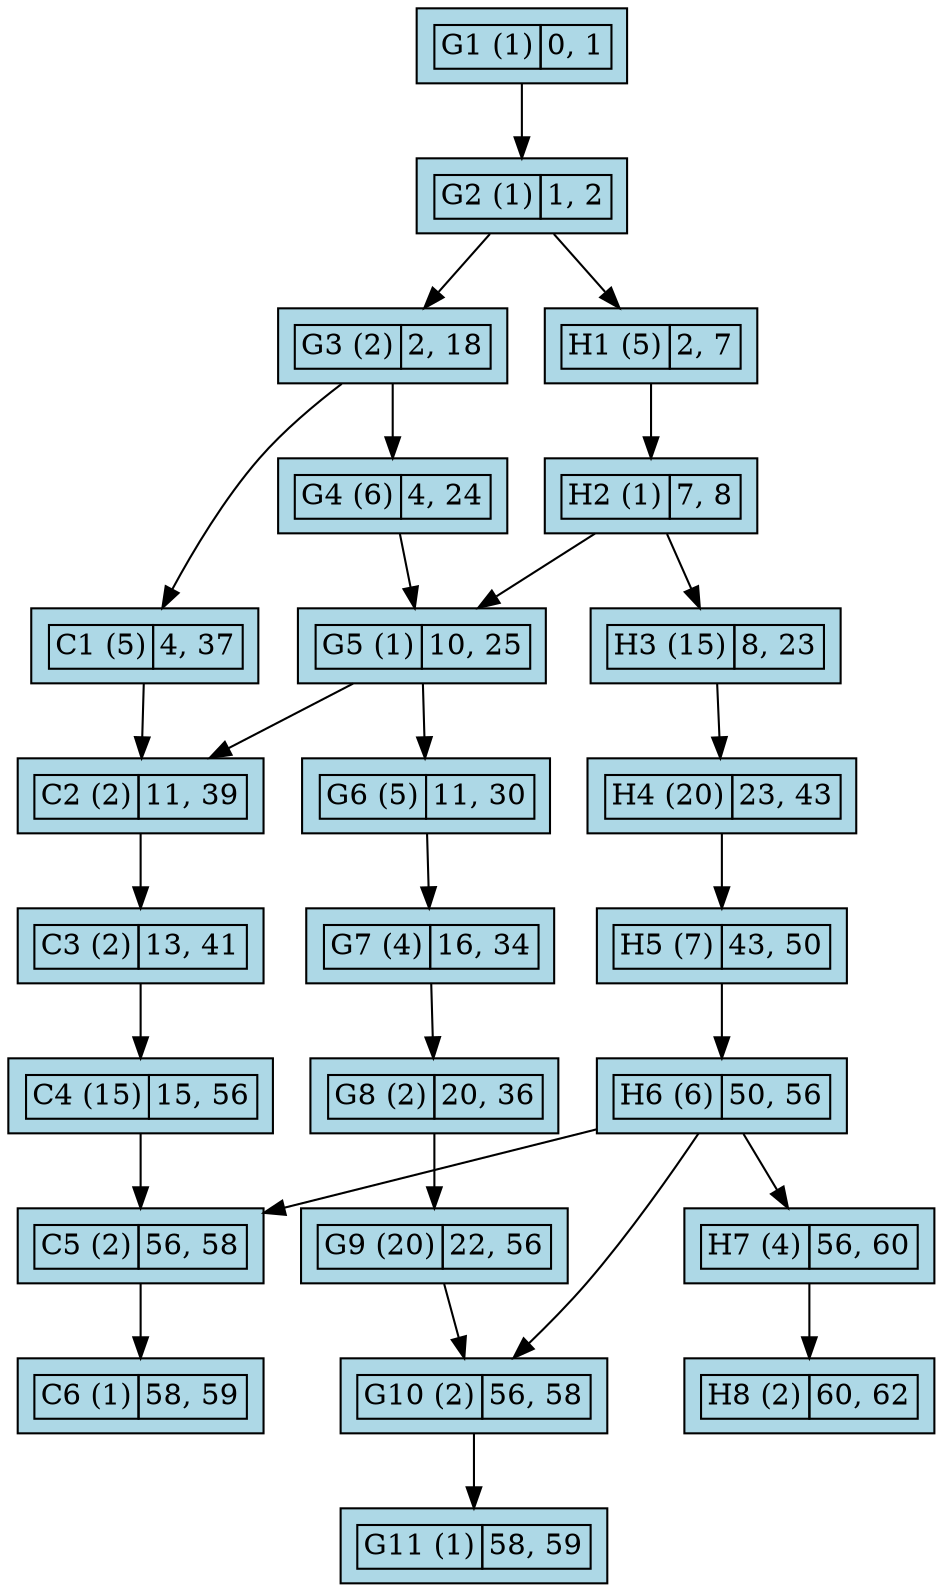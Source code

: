 digraph G {
  G1 [shape=rect, style=filled, fillcolor=lightblue, label=<<table border="0" cellborder="1" cellspacing="0"><tr><td>G1 (1)</td><td>0, 1</td></tr></table>>];
  G2 [shape=rect, style=filled, fillcolor=lightblue, label=<<table border="0" cellborder="1" cellspacing="0"><tr><td>G2 (1)</td><td>1, 2</td></tr></table>>];
  G3 [shape=rect, style=filled, fillcolor=lightblue, label=<<table border="0" cellborder="1" cellspacing="0"><tr><td>G3 (2)</td><td>2, 18</td></tr></table>>];
  G4 [shape=rect, style=filled, fillcolor=lightblue, label=<<table border="0" cellborder="1" cellspacing="0"><tr><td>G4 (6)</td><td>4, 24</td></tr></table>>];
  G5 [shape=rect, style=filled, fillcolor=lightblue, label=<<table border="0" cellborder="1" cellspacing="0"><tr><td>G5 (1)</td><td>10, 25</td></tr></table>>];
  G6 [shape=rect, style=filled, fillcolor=lightblue, label=<<table border="0" cellborder="1" cellspacing="0"><tr><td>G6 (5)</td><td>11, 30</td></tr></table>>];
  G7 [shape=rect, style=filled, fillcolor=lightblue, label=<<table border="0" cellborder="1" cellspacing="0"><tr><td>G7 (4)</td><td>16, 34</td></tr></table>>];
  G8 [shape=rect, style=filled, fillcolor=lightblue, label=<<table border="0" cellborder="1" cellspacing="0"><tr><td>G8 (2)</td><td>20, 36</td></tr></table>>];
  G9 [shape=rect, style=filled, fillcolor=lightblue, label=<<table border="0" cellborder="1" cellspacing="0"><tr><td>G9 (20)</td><td>22, 56</td></tr></table>>];
  G10 [shape=rect, style=filled, fillcolor=lightblue, label=<<table border="0" cellborder="1" cellspacing="0"><tr><td>G10 (2)</td><td>56, 58</td></tr></table>>];
  G11 [shape=rect, style=filled, fillcolor=lightblue, label=<<table border="0" cellborder="1" cellspacing="0"><tr><td>G11 (1)</td><td>58, 59</td></tr></table>>];
  H1 [shape=rect, style=filled, fillcolor=lightblue, label=<<table border="0" cellborder="1" cellspacing="0"><tr><td>H1 (5)</td><td>2, 7</td></tr></table>>];
  H2 [shape=rect, style=filled, fillcolor=lightblue, label=<<table border="0" cellborder="1" cellspacing="0"><tr><td>H2 (1)</td><td>7, 8</td></tr></table>>];
  H3 [shape=rect, style=filled, fillcolor=lightblue, label=<<table border="0" cellborder="1" cellspacing="0"><tr><td>H3 (15)</td><td>8, 23</td></tr></table>>];
  H4 [shape=rect, style=filled, fillcolor=lightblue, label=<<table border="0" cellborder="1" cellspacing="0"><tr><td>H4 (20)</td><td>23, 43</td></tr></table>>];
  H5 [shape=rect, style=filled, fillcolor=lightblue, label=<<table border="0" cellborder="1" cellspacing="0"><tr><td>H5 (7)</td><td>43, 50</td></tr></table>>];
  H6 [shape=rect, style=filled, fillcolor=lightblue, label=<<table border="0" cellborder="1" cellspacing="0"><tr><td>H6 (6)</td><td>50, 56</td></tr></table>>];
  H7 [shape=rect, style=filled, fillcolor=lightblue, label=<<table border="0" cellborder="1" cellspacing="0"><tr><td>H7 (4)</td><td>56, 60</td></tr></table>>];
  H8 [shape=rect, style=filled, fillcolor=lightblue, label=<<table border="0" cellborder="1" cellspacing="0"><tr><td>H8 (2)</td><td>60, 62</td></tr></table>>];
  C1 [shape=rect, style=filled, fillcolor=lightblue, label=<<table border="0" cellborder="1" cellspacing="0"><tr><td>C1 (5)</td><td>4, 37</td></tr></table>>];
  C2 [shape=rect, style=filled, fillcolor=lightblue, label=<<table border="0" cellborder="1" cellspacing="0"><tr><td>C2 (2)</td><td>11, 39</td></tr></table>>];
  C3 [shape=rect, style=filled, fillcolor=lightblue, label=<<table border="0" cellborder="1" cellspacing="0"><tr><td>C3 (2)</td><td>13, 41</td></tr></table>>];
  C4 [shape=rect, style=filled, fillcolor=lightblue, label=<<table border="0" cellborder="1" cellspacing="0"><tr><td>C4 (15)</td><td>15, 56</td></tr></table>>];
  C5 [shape=rect, style=filled, fillcolor=lightblue, label=<<table border="0" cellborder="1" cellspacing="0"><tr><td>C5 (2)</td><td>56, 58</td></tr></table>>];
  C6 [shape=rect, style=filled, fillcolor=lightblue, label=<<table border="0" cellborder="1" cellspacing="0"><tr><td>C6 (1)</td><td>58, 59</td></tr></table>>];
  G1 -> G2;
  G2 -> G3;
  G2 -> H1;
  G3 -> G4;
  G3 -> C1;
  G4 -> G5;
  G5 -> G6;
  G5 -> C2;
  G6 -> G7;
  G7 -> G8;
  G8 -> G9;
  G9 -> G10;
  G10 -> G11;
  H1 -> H2;
  H2 -> G5;
  H2 -> H3;
  H3 -> H4;
  H4 -> H5;
  H5 -> H6;
  H6 -> G10;
  H6 -> H7;
  H6 -> C5;
  H7 -> H8;
  C1 -> C2;
  C2 -> C3;
  C3 -> C4;
  C4 -> C5;
  C5 -> C6;
}
